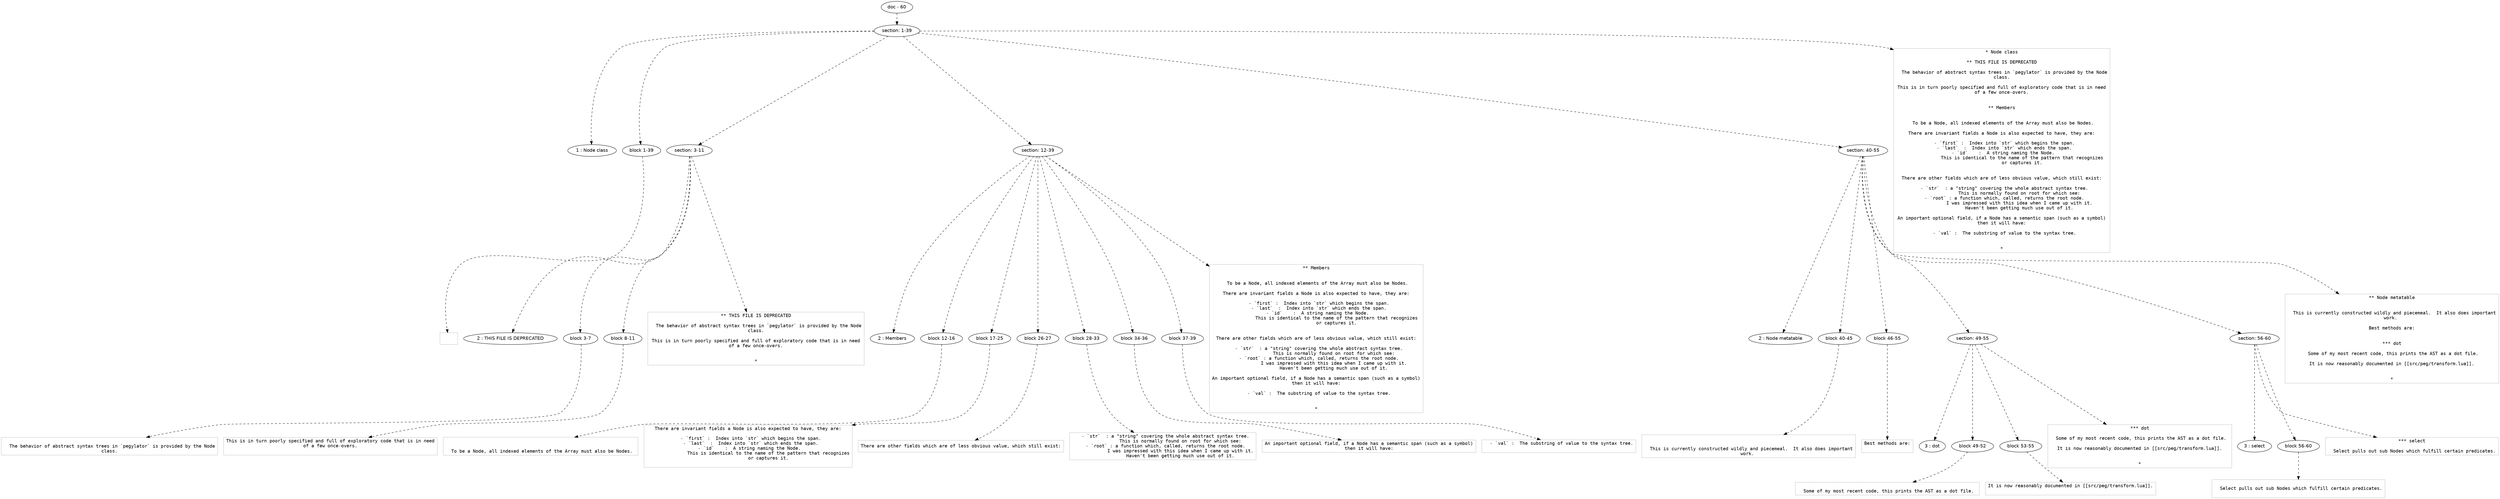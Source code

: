 digraph hierarchy {

node [fontname=Helvetica]
edge [style=dashed]

doc_0 [label="doc - 60"]


doc_0 -> { section_1}
{rank=same; section_1}

section_1 [label="section: 1-39"]


section_1 -> { header_2 block_3 section_4 section_5 section_6}
{rank=same; header_2 block_3 section_4 section_5 section_6}

header_2 [label="1 : Node class"]

block_3 [label="block 1-39"]

section_4 [label="section: 3-11"]

section_5 [label="section: 12-39"]

section_6 [label="section: 40-55"]


block_3 -> leaf_7
leaf_7  [color=Gray,shape=rectangle,fontname=Inconsolata,label=""]
section_4 -> { header_8 block_9 block_10}
{rank=same; header_8 block_9 block_10}

header_8 [label="2 : THIS FILE IS DEPRECATED"]

block_9 [label="block 3-7"]

block_10 [label="block 8-11"]


block_9 -> leaf_11
leaf_11  [color=Gray,shape=rectangle,fontname=Inconsolata,label="
  The behavior of abstract syntax trees in `pegylator` is provided by the Node
class.
"]
block_10 -> leaf_12
leaf_12  [color=Gray,shape=rectangle,fontname=Inconsolata,label="This is in turn poorly specified and full of exploratory code that is in need
of a few once-overs.

"]
section_4 -> leaf_13
leaf_13  [color=Gray,shape=rectangle,fontname=Inconsolata,label="** THIS FILE IS DEPRECATED

  The behavior of abstract syntax trees in `pegylator` is provided by the Node
class.

This is in turn poorly specified and full of exploratory code that is in need
of a few once-overs.


*"]
section_5 -> { header_14 block_15 block_16 block_17 block_18 block_19 block_20}
{rank=same; header_14 block_15 block_16 block_17 block_18 block_19 block_20}

header_14 [label="2 : Members"]

block_15 [label="block 12-16"]

block_16 [label="block 17-25"]

block_17 [label="block 26-27"]

block_18 [label="block 28-33"]

block_19 [label="block 34-36"]

block_20 [label="block 37-39"]


block_15 -> leaf_21
leaf_21  [color=Gray,shape=rectangle,fontname=Inconsolata,label="

  To be a Node, all indexed elements of the Array must also be Nodes. 
"]
block_16 -> leaf_22
leaf_22  [color=Gray,shape=rectangle,fontname=Inconsolata,label="There are invariant fields a Node is also expected to have, they are:
 
  - `first` :  Index into `str` which begins the span.
  - `last`  :  Index into `str` which ends the span.
  - `id`    :  A string naming the Node. 
               This is identical to the name of the pattern that recognizes
               or captures it.

"]
block_17 -> leaf_23
leaf_23  [color=Gray,shape=rectangle,fontname=Inconsolata,label="There are other fields which are of less obvious value, which still exist:
"]
block_18 -> leaf_24
leaf_24  [color=Gray,shape=rectangle,fontname=Inconsolata,label="  - `str`  : a \"string\" covering the whole abstract syntax tree.
             This is normally found on root for which see:
  - `root` : a function which, called, returns the root node.
             I was impressed with this idea when I came up with it.
             Haven't been getting much use out of it.
"]
block_19 -> leaf_25
leaf_25  [color=Gray,shape=rectangle,fontname=Inconsolata,label="An important optional field, if a Node has a semantic span (such as a symbol)
then it will have:
"]
block_20 -> leaf_26
leaf_26  [color=Gray,shape=rectangle,fontname=Inconsolata,label="  - `val` :  The substring of value to the syntax tree.

"]
section_5 -> leaf_27
leaf_27  [color=Gray,shape=rectangle,fontname=Inconsolata,label="** Members


  To be a Node, all indexed elements of the Array must also be Nodes. 

There are invariant fields a Node is also expected to have, they are:
 
  - `first` :  Index into `str` which begins the span.
  - `last`  :  Index into `str` which ends the span.
  - `id`    :  A string naming the Node. 
               This is identical to the name of the pattern that recognizes
               or captures it.


There are other fields which are of less obvious value, which still exist:

  - `str`  : a \"string\" covering the whole abstract syntax tree.
             This is normally found on root for which see:
  - `root` : a function which, called, returns the root node.
             I was impressed with this idea when I came up with it.
             Haven't been getting much use out of it.

An important optional field, if a Node has a semantic span (such as a symbol)
then it will have:

  - `val` :  The substring of value to the syntax tree.


*"]
section_6 -> { header_28 block_29 block_30 section_31 section_32}
{rank=same; header_28 block_29 block_30 section_31 section_32}

header_28 [label="2 : Node metatable"]

block_29 [label="block 40-45"]

block_30 [label="block 46-55"]

section_31 [label="section: 49-55"]

section_32 [label="section: 56-60"]


block_29 -> leaf_33
leaf_33  [color=Gray,shape=rectangle,fontname=Inconsolata,label="

  This is currently constructed wildly and piecemeal.  It also does important
work. 
"]
block_30 -> leaf_34
leaf_34  [color=Gray,shape=rectangle,fontname=Inconsolata,label="Best methods are:

"]
section_31 -> { header_35 block_36 block_37}
{rank=same; header_35 block_36 block_37}

header_35 [label="3 : dot"]

block_36 [label="block 49-52"]

block_37 [label="block 53-55"]


block_36 -> leaf_38
leaf_38  [color=Gray,shape=rectangle,fontname=Inconsolata,label="
  Some of my most recent code, this prints the AST as a dot file. 
"]
block_37 -> leaf_39
leaf_39  [color=Gray,shape=rectangle,fontname=Inconsolata,label="It is now reasonably documented in [[src/peg/transform.lua]].

"]
section_31 -> leaf_40
leaf_40  [color=Gray,shape=rectangle,fontname=Inconsolata,label="*** dot

  Some of my most recent code, this prints the AST as a dot file. 

It is now reasonably documented in [[src/peg/transform.lua]].


*"]
section_32 -> { header_41 block_42}
{rank=same; header_41 block_42}

header_41 [label="3 : select"]

block_42 [label="block 56-60"]


block_42 -> leaf_43
leaf_43  [color=Gray,shape=rectangle,fontname=Inconsolata,label="
  Select pulls out sub Nodes which fulfill certain predicates.

"]
section_32 -> leaf_44
leaf_44  [color=Gray,shape=rectangle,fontname=Inconsolata,label="*** select

  Select pulls out sub Nodes which fulfill certain predicates.
"]
section_6 -> leaf_45
leaf_45  [color=Gray,shape=rectangle,fontname=Inconsolata,label="** Node metatable


  This is currently constructed wildly and piecemeal.  It also does important
work. 

Best methods are:


*** dot

  Some of my most recent code, this prints the AST as a dot file. 

It is now reasonably documented in [[src/peg/transform.lua]].


*"]
section_1 -> leaf_46
leaf_46  [color=Gray,shape=rectangle,fontname=Inconsolata,label="* Node class

** THIS FILE IS DEPRECATED

  The behavior of abstract syntax trees in `pegylator` is provided by the Node
class.

This is in turn poorly specified and full of exploratory code that is in need
of a few once-overs.


** Members


  To be a Node, all indexed elements of the Array must also be Nodes. 

There are invariant fields a Node is also expected to have, they are:
 
  - `first` :  Index into `str` which begins the span.
  - `last`  :  Index into `str` which ends the span.
  - `id`    :  A string naming the Node. 
               This is identical to the name of the pattern that recognizes
               or captures it.


There are other fields which are of less obvious value, which still exist:

  - `str`  : a \"string\" covering the whole abstract syntax tree.
             This is normally found on root for which see:
  - `root` : a function which, called, returns the root node.
             I was impressed with this idea when I came up with it.
             Haven't been getting much use out of it.

An important optional field, if a Node has a semantic span (such as a symbol)
then it will have:

  - `val` :  The substring of value to the syntax tree.


*"]

}
